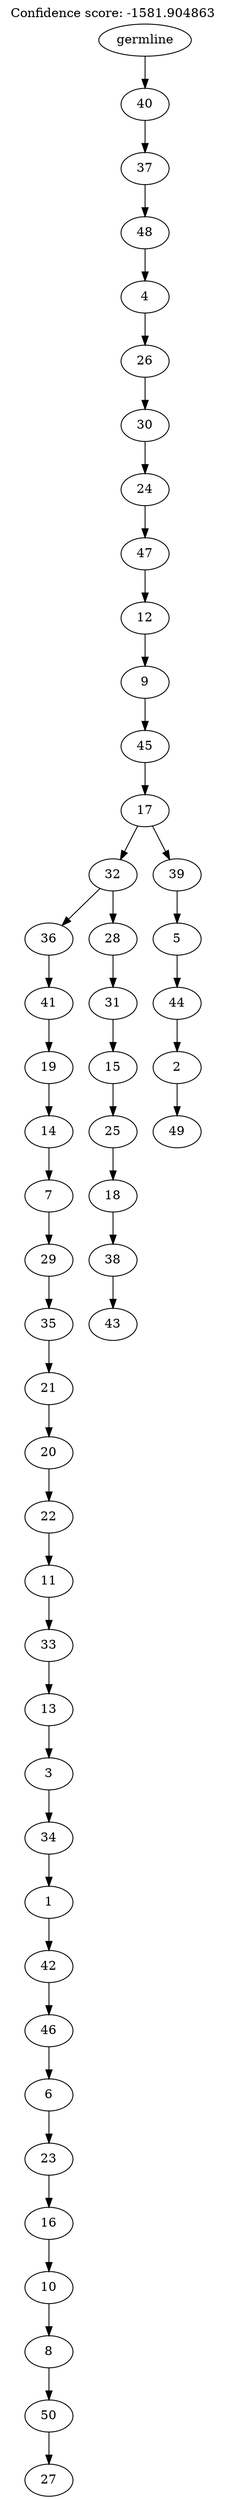 digraph g {
	"49" -> "50";
	"50" [label="27"];
	"48" -> "49";
	"49" [label="50"];
	"47" -> "48";
	"48" [label="8"];
	"46" -> "47";
	"47" [label="10"];
	"45" -> "46";
	"46" [label="16"];
	"44" -> "45";
	"45" [label="23"];
	"43" -> "44";
	"44" [label="6"];
	"42" -> "43";
	"43" [label="46"];
	"41" -> "42";
	"42" [label="42"];
	"40" -> "41";
	"41" [label="1"];
	"39" -> "40";
	"40" [label="34"];
	"38" -> "39";
	"39" [label="3"];
	"37" -> "38";
	"38" [label="13"];
	"36" -> "37";
	"37" [label="33"];
	"35" -> "36";
	"36" [label="11"];
	"34" -> "35";
	"35" [label="22"];
	"33" -> "34";
	"34" [label="20"];
	"32" -> "33";
	"33" [label="21"];
	"31" -> "32";
	"32" [label="35"];
	"30" -> "31";
	"31" [label="29"];
	"29" -> "30";
	"30" [label="7"];
	"28" -> "29";
	"29" [label="14"];
	"27" -> "28";
	"28" [label="19"];
	"26" -> "27";
	"27" [label="41"];
	"24" -> "25";
	"25" [label="43"];
	"23" -> "24";
	"24" [label="38"];
	"22" -> "23";
	"23" [label="18"];
	"21" -> "22";
	"22" [label="25"];
	"20" -> "21";
	"21" [label="15"];
	"19" -> "20";
	"20" [label="31"];
	"18" -> "19";
	"19" [label="28"];
	"18" -> "26";
	"26" [label="36"];
	"16" -> "17";
	"17" [label="49"];
	"15" -> "16";
	"16" [label="2"];
	"14" -> "15";
	"15" [label="44"];
	"13" -> "14";
	"14" [label="5"];
	"12" -> "13";
	"13" [label="39"];
	"12" -> "18";
	"18" [label="32"];
	"11" -> "12";
	"12" [label="17"];
	"10" -> "11";
	"11" [label="45"];
	"9" -> "10";
	"10" [label="9"];
	"8" -> "9";
	"9" [label="12"];
	"7" -> "8";
	"8" [label="47"];
	"6" -> "7";
	"7" [label="24"];
	"5" -> "6";
	"6" [label="30"];
	"4" -> "5";
	"5" [label="26"];
	"3" -> "4";
	"4" [label="4"];
	"2" -> "3";
	"3" [label="48"];
	"1" -> "2";
	"2" [label="37"];
	"0" -> "1";
	"1" [label="40"];
	"0" [label="germline"];
	labelloc="t";
	label="Confidence score: -1581.904863";
}
